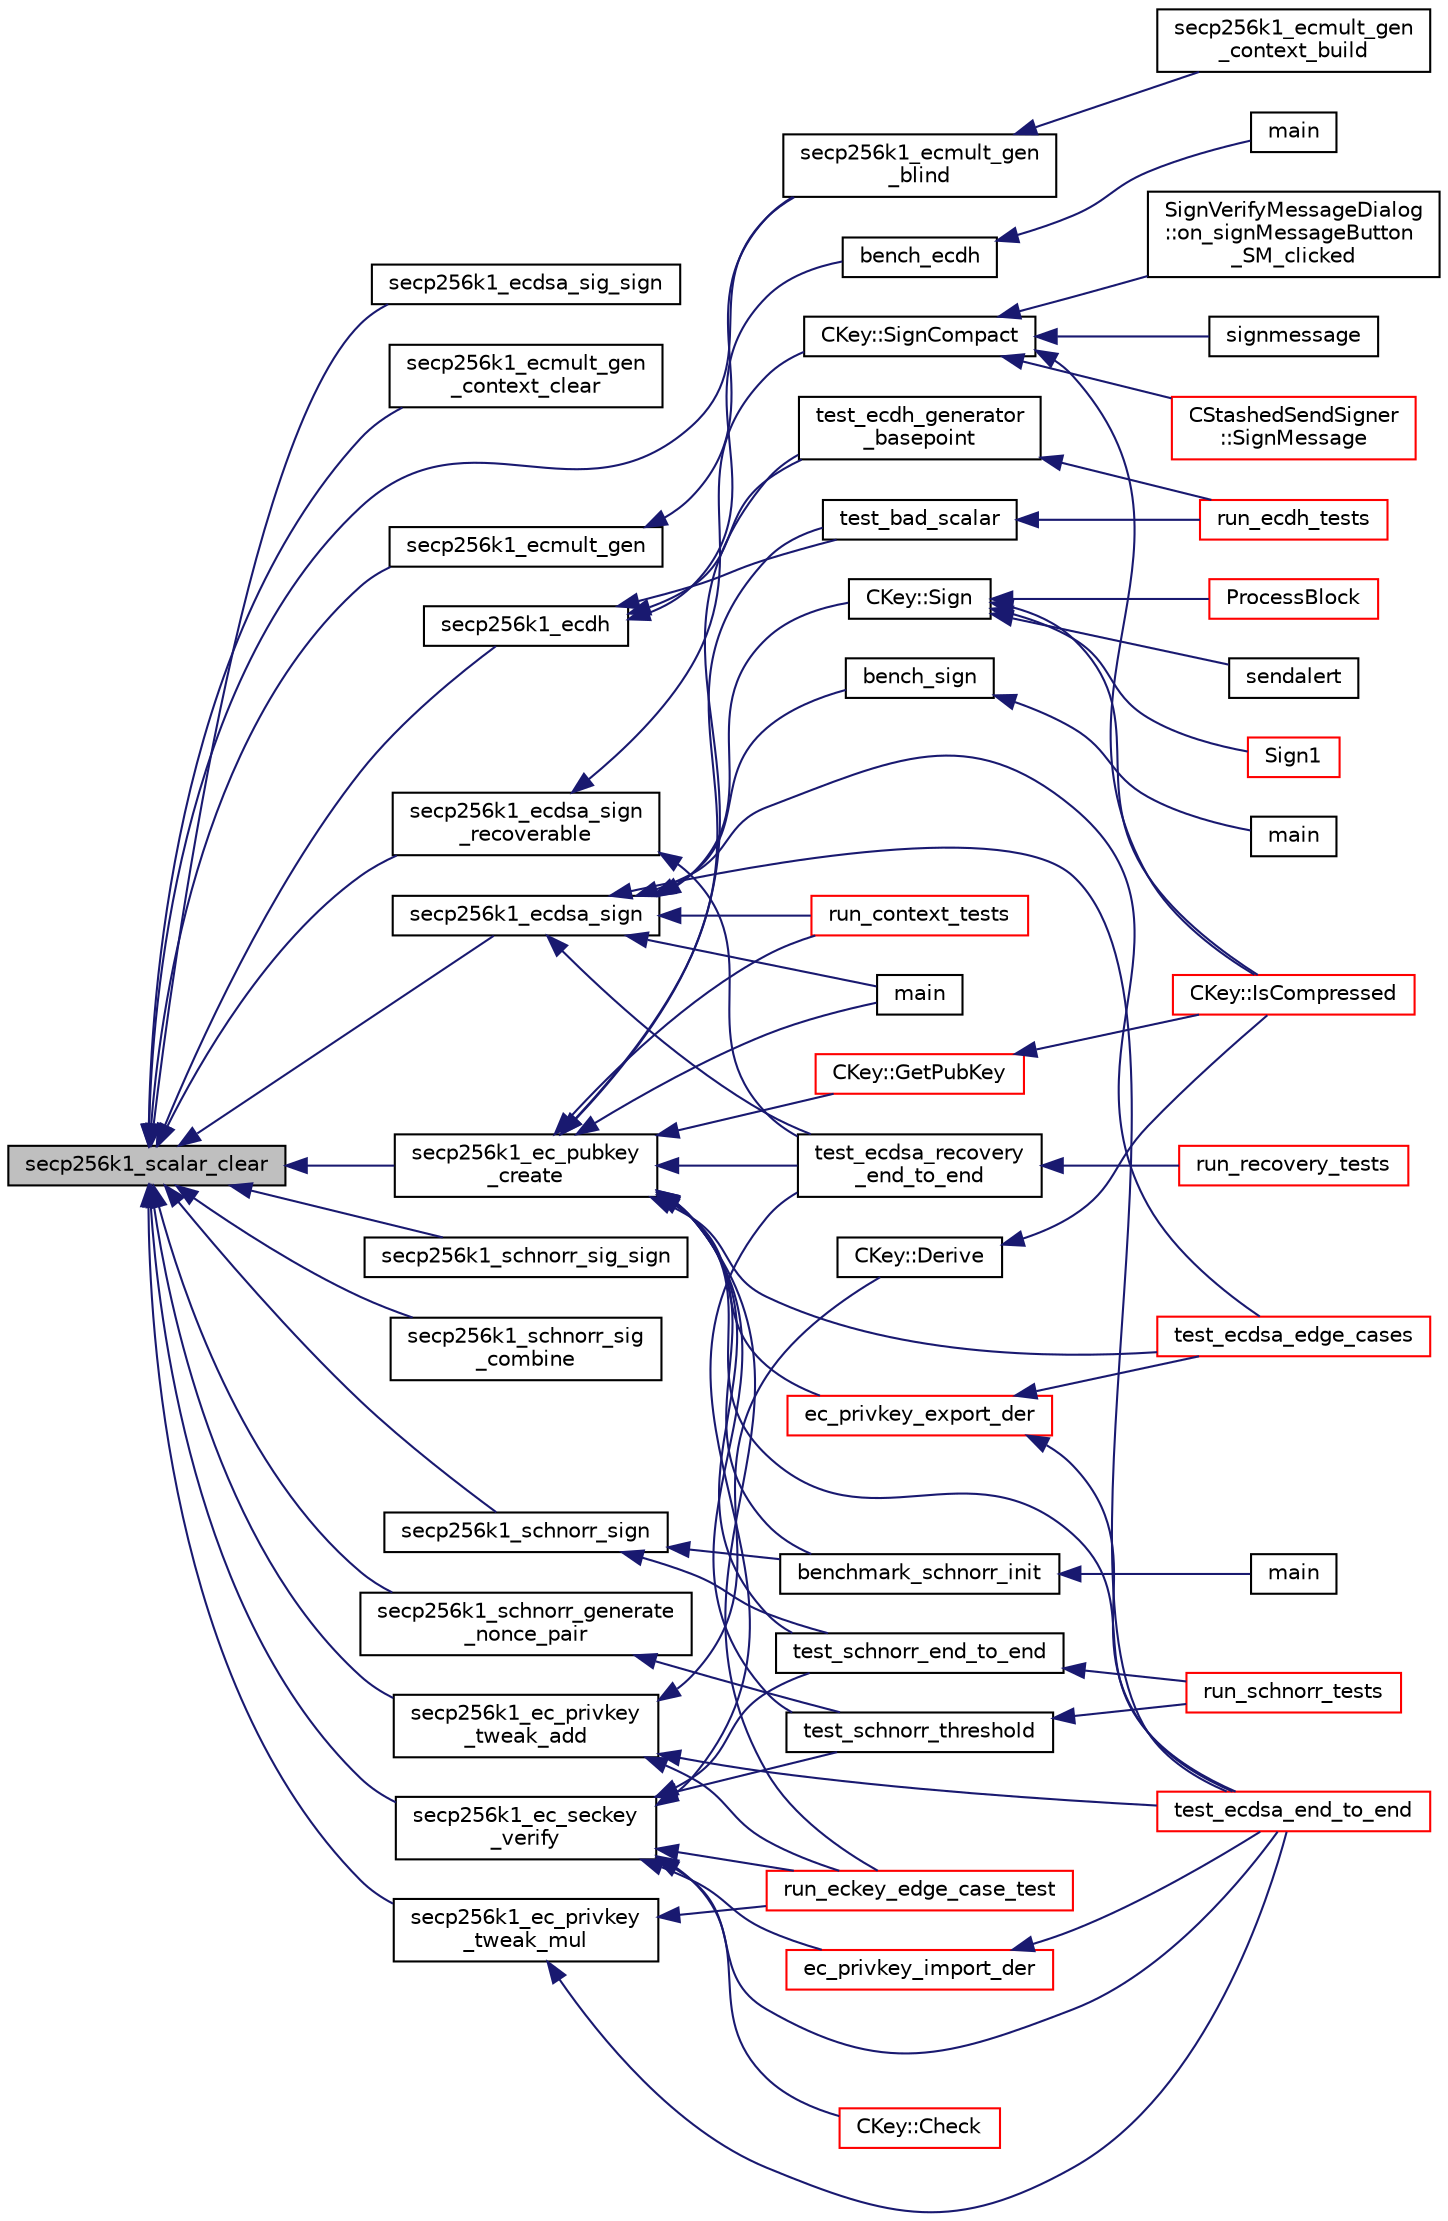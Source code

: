 digraph "secp256k1_scalar_clear"
{
  edge [fontname="Helvetica",fontsize="10",labelfontname="Helvetica",labelfontsize="10"];
  node [fontname="Helvetica",fontsize="10",shape=record];
  rankdir="LR";
  Node41 [label="secp256k1_scalar_clear",height=0.2,width=0.4,color="black", fillcolor="grey75", style="filled", fontcolor="black"];
  Node41 -> Node42 [dir="back",color="midnightblue",fontsize="10",style="solid",fontname="Helvetica"];
  Node42 [label="secp256k1_ecdsa_sig_sign",height=0.2,width=0.4,color="black", fillcolor="white", style="filled",URL="$d5/d27/ecdsa__impl_8h.html#a3eaa1b23550fa2ccf948e67f2c87a330"];
  Node41 -> Node43 [dir="back",color="midnightblue",fontsize="10",style="solid",fontname="Helvetica"];
  Node43 [label="secp256k1_ecmult_gen\l_context_clear",height=0.2,width=0.4,color="black", fillcolor="white", style="filled",URL="$d9/d00/ecmult__gen__impl_8h.html#a2832f924fc8c5c9d0540d808ccdd7072"];
  Node41 -> Node44 [dir="back",color="midnightblue",fontsize="10",style="solid",fontname="Helvetica"];
  Node44 [label="secp256k1_ecmult_gen",height=0.2,width=0.4,color="black", fillcolor="white", style="filled",URL="$d9/d00/ecmult__gen__impl_8h.html#a3d28ad125fc1206272b0ecbdfdf7a8f4"];
  Node44 -> Node45 [dir="back",color="midnightblue",fontsize="10",style="solid",fontname="Helvetica"];
  Node45 [label="secp256k1_ecmult_gen\l_blind",height=0.2,width=0.4,color="black", fillcolor="white", style="filled",URL="$d9/d00/ecmult__gen__impl_8h.html#a7e41f045cb4901a4eba781966fa35abd"];
  Node45 -> Node46 [dir="back",color="midnightblue",fontsize="10",style="solid",fontname="Helvetica"];
  Node46 [label="secp256k1_ecmult_gen\l_context_build",height=0.2,width=0.4,color="black", fillcolor="white", style="filled",URL="$d9/d00/ecmult__gen__impl_8h.html#afaf90b2a6554053187cdc89df0dafd21"];
  Node41 -> Node45 [dir="back",color="midnightblue",fontsize="10",style="solid",fontname="Helvetica"];
  Node41 -> Node47 [dir="back",color="midnightblue",fontsize="10",style="solid",fontname="Helvetica"];
  Node47 [label="secp256k1_ecdh",height=0.2,width=0.4,color="black", fillcolor="white", style="filled",URL="$d1/d4c/ecdh_2main__impl_8h.html#aeb1a1fa5ba08b7f43e5f60a1bf2cb76d",tooltip="Compute an EC Diffie-Hellman secret in constant time Returns: 1: exponentiation was successful 0: sca..."];
  Node47 -> Node48 [dir="back",color="midnightblue",fontsize="10",style="solid",fontname="Helvetica"];
  Node48 [label="bench_ecdh",height=0.2,width=0.4,color="black", fillcolor="white", style="filled",URL="$da/d1c/bench__ecdh_8c.html#a859eabd44b49e17c9450975ea03c4a0c"];
  Node48 -> Node49 [dir="back",color="midnightblue",fontsize="10",style="solid",fontname="Helvetica"];
  Node49 [label="main",height=0.2,width=0.4,color="black", fillcolor="white", style="filled",URL="$da/d1c/bench__ecdh_8c.html#a840291bc02cba5474a4cb46a9b9566fe"];
  Node47 -> Node50 [dir="back",color="midnightblue",fontsize="10",style="solid",fontname="Helvetica"];
  Node50 [label="test_ecdh_generator\l_basepoint",height=0.2,width=0.4,color="black", fillcolor="white", style="filled",URL="$d5/d65/ecdh_2tests__impl_8h.html#ab13157e14f777c18f14fefc834d067c5"];
  Node50 -> Node51 [dir="back",color="midnightblue",fontsize="10",style="solid",fontname="Helvetica"];
  Node51 [label="run_ecdh_tests",height=0.2,width=0.4,color="red", fillcolor="white", style="filled",URL="$d5/d65/ecdh_2tests__impl_8h.html#aab6cd779f0b87dc8a7afdf4eaf873407"];
  Node47 -> Node53 [dir="back",color="midnightblue",fontsize="10",style="solid",fontname="Helvetica"];
  Node53 [label="test_bad_scalar",height=0.2,width=0.4,color="black", fillcolor="white", style="filled",URL="$d5/d65/ecdh_2tests__impl_8h.html#a505bff7cea922e6d8aa4f7525cfd191a"];
  Node53 -> Node51 [dir="back",color="midnightblue",fontsize="10",style="solid",fontname="Helvetica"];
  Node41 -> Node54 [dir="back",color="midnightblue",fontsize="10",style="solid",fontname="Helvetica"];
  Node54 [label="secp256k1_ecdsa_sign\l_recoverable",height=0.2,width=0.4,color="black", fillcolor="white", style="filled",URL="$d6/d5d/recovery_2main__impl_8h.html#ae06d019b6eaa34e248a502ba9c6d04cb",tooltip="Create a recoverable ECDSA signature. "];
  Node54 -> Node55 [dir="back",color="midnightblue",fontsize="10",style="solid",fontname="Helvetica"];
  Node55 [label="CKey::SignCompact",height=0.2,width=0.4,color="black", fillcolor="white", style="filled",URL="$d2/d63/class_c_key.html#afe77d80889aa68e92e6882e75424cfb8"];
  Node55 -> Node56 [dir="back",color="midnightblue",fontsize="10",style="solid",fontname="Helvetica"];
  Node56 [label="CKey::IsCompressed",height=0.2,width=0.4,color="red", fillcolor="white", style="filled",URL="$d2/d63/class_c_key.html#a96b017433a65335775cf3807d73f85ce"];
  Node55 -> Node58 [dir="back",color="midnightblue",fontsize="10",style="solid",fontname="Helvetica"];
  Node58 [label="SignVerifyMessageDialog\l::on_signMessageButton\l_SM_clicked",height=0.2,width=0.4,color="black", fillcolor="white", style="filled",URL="$d1/d26/class_sign_verify_message_dialog.html#a2ef91b4ace68d63ab1c1d3cc6c13b5f9"];
  Node55 -> Node59 [dir="back",color="midnightblue",fontsize="10",style="solid",fontname="Helvetica"];
  Node59 [label="signmessage",height=0.2,width=0.4,color="black", fillcolor="white", style="filled",URL="$df/d1d/rpcwallet_8cpp.html#a315b42a2c859c4b50a54c1b05984928c"];
  Node55 -> Node60 [dir="back",color="midnightblue",fontsize="10",style="solid",fontname="Helvetica"];
  Node60 [label="CStashedSendSigner\l::SignMessage",height=0.2,width=0.4,color="red", fillcolor="white", style="filled",URL="$da/d0a/class_c_stashed_send_signer.html#a3a9275044c94eabef7ed9c2fdf35d2f6",tooltip="Sign the message, returns true if successful. "];
  Node54 -> Node109 [dir="back",color="midnightblue",fontsize="10",style="solid",fontname="Helvetica"];
  Node109 [label="test_ecdsa_recovery\l_end_to_end",height=0.2,width=0.4,color="black", fillcolor="white", style="filled",URL="$d3/d71/recovery_2tests__impl_8h.html#a70649882936497184992dfaa06b1106f"];
  Node109 -> Node110 [dir="back",color="midnightblue",fontsize="10",style="solid",fontname="Helvetica"];
  Node110 [label="run_recovery_tests",height=0.2,width=0.4,color="red", fillcolor="white", style="filled",URL="$d3/d71/recovery_2tests__impl_8h.html#a3a06f71955483e9502f3c408857407f2"];
  Node41 -> Node111 [dir="back",color="midnightblue",fontsize="10",style="solid",fontname="Helvetica"];
  Node111 [label="secp256k1_schnorr_sign",height=0.2,width=0.4,color="black", fillcolor="white", style="filled",URL="$d9/dab/schnorr_2main__impl_8h.html#a0d7ae4600f16da7c9464c80fefc72072",tooltip="Create a signature using a custom EC-Schnorr-SHA256 construction. "];
  Node111 -> Node112 [dir="back",color="midnightblue",fontsize="10",style="solid",fontname="Helvetica"];
  Node112 [label="benchmark_schnorr_init",height=0.2,width=0.4,color="black", fillcolor="white", style="filled",URL="$d0/df4/bench__schnorr__verify_8c.html#a1017a4ccacfa7f4de5828701acce8184"];
  Node112 -> Node113 [dir="back",color="midnightblue",fontsize="10",style="solid",fontname="Helvetica"];
  Node113 [label="main",height=0.2,width=0.4,color="black", fillcolor="white", style="filled",URL="$d0/df4/bench__schnorr__verify_8c.html#a840291bc02cba5474a4cb46a9b9566fe"];
  Node111 -> Node114 [dir="back",color="midnightblue",fontsize="10",style="solid",fontname="Helvetica"];
  Node114 [label="test_schnorr_end_to_end",height=0.2,width=0.4,color="black", fillcolor="white", style="filled",URL="$d4/d1d/schnorr_2tests__impl_8h.html#a0fadfae101d2df588a044f55eafcc0e6"];
  Node114 -> Node115 [dir="back",color="midnightblue",fontsize="10",style="solid",fontname="Helvetica"];
  Node115 [label="run_schnorr_tests",height=0.2,width=0.4,color="red", fillcolor="white", style="filled",URL="$d4/d1d/schnorr_2tests__impl_8h.html#a6b31cc8facecda629cf588196a4c936b"];
  Node41 -> Node116 [dir="back",color="midnightblue",fontsize="10",style="solid",fontname="Helvetica"];
  Node116 [label="secp256k1_schnorr_generate\l_nonce_pair",height=0.2,width=0.4,color="black", fillcolor="white", style="filled",URL="$d9/dab/schnorr_2main__impl_8h.html#a67c4e4b188db3530c2e8808162f3a3c5",tooltip="Generate a nonce pair deterministically for use with secp256k1_schnorr_partial_sign. "];
  Node116 -> Node117 [dir="back",color="midnightblue",fontsize="10",style="solid",fontname="Helvetica"];
  Node117 [label="test_schnorr_threshold",height=0.2,width=0.4,color="black", fillcolor="white", style="filled",URL="$d4/d1d/schnorr_2tests__impl_8h.html#a7c79e0204a103b99844bdf1b2ac4cb57"];
  Node117 -> Node115 [dir="back",color="midnightblue",fontsize="10",style="solid",fontname="Helvetica"];
  Node41 -> Node118 [dir="back",color="midnightblue",fontsize="10",style="solid",fontname="Helvetica"];
  Node118 [label="secp256k1_schnorr_sig_sign",height=0.2,width=0.4,color="black", fillcolor="white", style="filled",URL="$d9/d8b/schnorr__impl_8h.html#ab58ca77446a7d8daff985d07d43e7175",tooltip="Custom Schnorr-based signature scheme. "];
  Node41 -> Node119 [dir="back",color="midnightblue",fontsize="10",style="solid",fontname="Helvetica"];
  Node119 [label="secp256k1_schnorr_sig\l_combine",height=0.2,width=0.4,color="black", fillcolor="white", style="filled",URL="$d9/d8b/schnorr__impl_8h.html#ad2c15e4e57e6bf00cde3a4b229330b12"];
  Node41 -> Node120 [dir="back",color="midnightblue",fontsize="10",style="solid",fontname="Helvetica"];
  Node120 [label="secp256k1_ecdsa_sign",height=0.2,width=0.4,color="black", fillcolor="white", style="filled",URL="$d1/d8c/secp256k1_8c.html#ad33367933638f0bda3387c76867df7d5",tooltip="Create an ECDSA signature. "];
  Node120 -> Node121 [dir="back",color="midnightblue",fontsize="10",style="solid",fontname="Helvetica"];
  Node121 [label="CKey::Sign",height=0.2,width=0.4,color="black", fillcolor="white", style="filled",URL="$d2/d63/class_c_key.html#aa9b184a4a71d3e1a40aab360cf68e86c",tooltip="Create a DER-serialized signature. "];
  Node121 -> Node56 [dir="back",color="midnightblue",fontsize="10",style="solid",fontname="Helvetica"];
  Node121 -> Node83 [dir="back",color="midnightblue",fontsize="10",style="solid",fontname="Helvetica"];
  Node83 [label="ProcessBlock",height=0.2,width=0.4,color="red", fillcolor="white", style="filled",URL="$d4/dbf/main_8h.html#a7c8a7be3439bb5e1e40548a332a3cf29"];
  Node121 -> Node122 [dir="back",color="midnightblue",fontsize="10",style="solid",fontname="Helvetica"];
  Node122 [label="sendalert",height=0.2,width=0.4,color="black", fillcolor="white", style="filled",URL="$df/dab/rpcnet_8cpp.html#a89a8e338923aea165bb7d8d572d76203"];
  Node121 -> Node123 [dir="back",color="midnightblue",fontsize="10",style="solid",fontname="Helvetica"];
  Node123 [label="Sign1",height=0.2,width=0.4,color="red", fillcolor="white", style="filled",URL="$dd/d0f/script_8cpp.html#a69a9e5f9a88e729142cf556292154f2f"];
  Node120 -> Node126 [dir="back",color="midnightblue",fontsize="10",style="solid",fontname="Helvetica"];
  Node126 [label="bench_sign",height=0.2,width=0.4,color="black", fillcolor="white", style="filled",URL="$da/dae/bench__sign_8c.html#ab94f8aceb19d41bc9223619892cfba5c"];
  Node126 -> Node127 [dir="back",color="midnightblue",fontsize="10",style="solid",fontname="Helvetica"];
  Node127 [label="main",height=0.2,width=0.4,color="black", fillcolor="white", style="filled",URL="$da/dae/bench__sign_8c.html#a840291bc02cba5474a4cb46a9b9566fe"];
  Node120 -> Node128 [dir="back",color="midnightblue",fontsize="10",style="solid",fontname="Helvetica"];
  Node128 [label="main",height=0.2,width=0.4,color="black", fillcolor="white", style="filled",URL="$dd/d4a/bench__verify_8c.html#a840291bc02cba5474a4cb46a9b9566fe"];
  Node120 -> Node109 [dir="back",color="midnightblue",fontsize="10",style="solid",fontname="Helvetica"];
  Node120 -> Node129 [dir="back",color="midnightblue",fontsize="10",style="solid",fontname="Helvetica"];
  Node129 [label="run_context_tests",height=0.2,width=0.4,color="red", fillcolor="white", style="filled",URL="$d5/d7f/tests_8c.html#a2f9713526b1e988694c6e2026a6fce69"];
  Node120 -> Node130 [dir="back",color="midnightblue",fontsize="10",style="solid",fontname="Helvetica"];
  Node130 [label="test_ecdsa_end_to_end",height=0.2,width=0.4,color="red", fillcolor="white", style="filled",URL="$d5/d7f/tests_8c.html#a3fc9dc1908215215a68690ea1bfa8bcd"];
  Node120 -> Node132 [dir="back",color="midnightblue",fontsize="10",style="solid",fontname="Helvetica"];
  Node132 [label="test_ecdsa_edge_cases",height=0.2,width=0.4,color="red", fillcolor="white", style="filled",URL="$d5/d7f/tests_8c.html#abbcb27d1eb13654db9b2e281ffce021e"];
  Node41 -> Node134 [dir="back",color="midnightblue",fontsize="10",style="solid",fontname="Helvetica"];
  Node134 [label="secp256k1_ec_seckey\l_verify",height=0.2,width=0.4,color="black", fillcolor="white", style="filled",URL="$d1/d8c/secp256k1_8c.html#a6015346bdaee22c65e5ebca71693d9b1",tooltip="Verify an ECDSA secret key. "];
  Node134 -> Node135 [dir="back",color="midnightblue",fontsize="10",style="solid",fontname="Helvetica"];
  Node135 [label="ec_privkey_import_der",height=0.2,width=0.4,color="red", fillcolor="white", style="filled",URL="$d1/dbc/key_8cpp.html#a4b55d97662f6589a6319c363469c501e",tooltip="These functions are taken from the libsecp256k1 distribution and are very ugly. "];
  Node135 -> Node130 [dir="back",color="midnightblue",fontsize="10",style="solid",fontname="Helvetica"];
  Node134 -> Node143 [dir="back",color="midnightblue",fontsize="10",style="solid",fontname="Helvetica"];
  Node143 [label="CKey::Check",height=0.2,width=0.4,color="red", fillcolor="white", style="filled",URL="$d2/d63/class_c_key.html#acec869bc75fa8f4d619ab025d367a97c"];
  Node134 -> Node109 [dir="back",color="midnightblue",fontsize="10",style="solid",fontname="Helvetica"];
  Node134 -> Node114 [dir="back",color="midnightblue",fontsize="10",style="solid",fontname="Helvetica"];
  Node134 -> Node117 [dir="back",color="midnightblue",fontsize="10",style="solid",fontname="Helvetica"];
  Node134 -> Node190 [dir="back",color="midnightblue",fontsize="10",style="solid",fontname="Helvetica"];
  Node190 [label="run_eckey_edge_case_test",height=0.2,width=0.4,color="red", fillcolor="white", style="filled",URL="$d5/d7f/tests_8c.html#a32498e86a99a258f68cd4b1176f47966"];
  Node134 -> Node130 [dir="back",color="midnightblue",fontsize="10",style="solid",fontname="Helvetica"];
  Node41 -> Node191 [dir="back",color="midnightblue",fontsize="10",style="solid",fontname="Helvetica"];
  Node191 [label="secp256k1_ec_pubkey\l_create",height=0.2,width=0.4,color="black", fillcolor="white", style="filled",URL="$d1/d8c/secp256k1_8c.html#ac5806cffd3278e64f863027eaa8e1284",tooltip="Compute the public key for a secret key. "];
  Node191 -> Node192 [dir="back",color="midnightblue",fontsize="10",style="solid",fontname="Helvetica"];
  Node192 [label="ec_privkey_export_der",height=0.2,width=0.4,color="red", fillcolor="white", style="filled",URL="$d1/dbc/key_8cpp.html#a8cafc8a5eaf9a41f141e31d7c42ed7b9"];
  Node192 -> Node130 [dir="back",color="midnightblue",fontsize="10",style="solid",fontname="Helvetica"];
  Node192 -> Node132 [dir="back",color="midnightblue",fontsize="10",style="solid",fontname="Helvetica"];
  Node191 -> Node196 [dir="back",color="midnightblue",fontsize="10",style="solid",fontname="Helvetica"];
  Node196 [label="CKey::GetPubKey",height=0.2,width=0.4,color="red", fillcolor="white", style="filled",URL="$d2/d63/class_c_key.html#aa1085c59603a62db6ec776300f250337"];
  Node196 -> Node56 [dir="back",color="midnightblue",fontsize="10",style="solid",fontname="Helvetica"];
  Node191 -> Node112 [dir="back",color="midnightblue",fontsize="10",style="solid",fontname="Helvetica"];
  Node191 -> Node128 [dir="back",color="midnightblue",fontsize="10",style="solid",fontname="Helvetica"];
  Node191 -> Node50 [dir="back",color="midnightblue",fontsize="10",style="solid",fontname="Helvetica"];
  Node191 -> Node53 [dir="back",color="midnightblue",fontsize="10",style="solid",fontname="Helvetica"];
  Node191 -> Node109 [dir="back",color="midnightblue",fontsize="10",style="solid",fontname="Helvetica"];
  Node191 -> Node114 [dir="back",color="midnightblue",fontsize="10",style="solid",fontname="Helvetica"];
  Node191 -> Node117 [dir="back",color="midnightblue",fontsize="10",style="solid",fontname="Helvetica"];
  Node191 -> Node129 [dir="back",color="midnightblue",fontsize="10",style="solid",fontname="Helvetica"];
  Node191 -> Node190 [dir="back",color="midnightblue",fontsize="10",style="solid",fontname="Helvetica"];
  Node191 -> Node130 [dir="back",color="midnightblue",fontsize="10",style="solid",fontname="Helvetica"];
  Node191 -> Node132 [dir="back",color="midnightblue",fontsize="10",style="solid",fontname="Helvetica"];
  Node41 -> Node210 [dir="back",color="midnightblue",fontsize="10",style="solid",fontname="Helvetica"];
  Node210 [label="secp256k1_ec_privkey\l_tweak_add",height=0.2,width=0.4,color="black", fillcolor="white", style="filled",URL="$d1/d8c/secp256k1_8c.html#a0473f3a4e2e7f8a1b91d1925bcf7a1b5",tooltip="Tweak a private key by adding tweak to it. "];
  Node210 -> Node211 [dir="back",color="midnightblue",fontsize="10",style="solid",fontname="Helvetica"];
  Node211 [label="CKey::Derive",height=0.2,width=0.4,color="black", fillcolor="white", style="filled",URL="$d2/d63/class_c_key.html#a5166e6f49c17c3ad47ac0fa89305307b"];
  Node211 -> Node56 [dir="back",color="midnightblue",fontsize="10",style="solid",fontname="Helvetica"];
  Node210 -> Node190 [dir="back",color="midnightblue",fontsize="10",style="solid",fontname="Helvetica"];
  Node210 -> Node130 [dir="back",color="midnightblue",fontsize="10",style="solid",fontname="Helvetica"];
  Node41 -> Node212 [dir="back",color="midnightblue",fontsize="10",style="solid",fontname="Helvetica"];
  Node212 [label="secp256k1_ec_privkey\l_tweak_mul",height=0.2,width=0.4,color="black", fillcolor="white", style="filled",URL="$d1/d8c/secp256k1_8c.html#ae7185df9e614559d35394a8a195b78c6",tooltip="Tweak a private key by multiplying it by a tweak. "];
  Node212 -> Node190 [dir="back",color="midnightblue",fontsize="10",style="solid",fontname="Helvetica"];
  Node212 -> Node130 [dir="back",color="midnightblue",fontsize="10",style="solid",fontname="Helvetica"];
}
